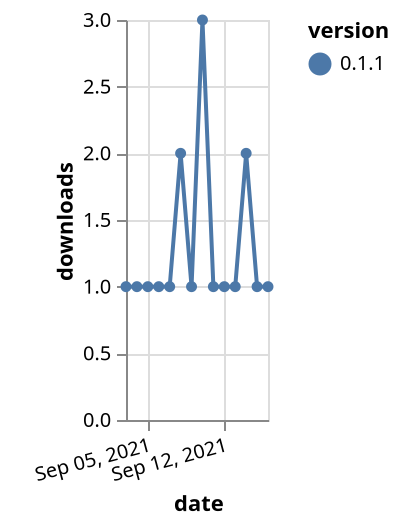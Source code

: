 {"$schema": "https://vega.github.io/schema/vega-lite/v5.json", "description": "A simple bar chart with embedded data.", "data": {"values": [{"date": "2021-09-03", "total": 263, "delta": 1, "version": "0.1.1"}, {"date": "2021-09-04", "total": 264, "delta": 1, "version": "0.1.1"}, {"date": "2021-09-05", "total": 265, "delta": 1, "version": "0.1.1"}, {"date": "2021-09-06", "total": 266, "delta": 1, "version": "0.1.1"}, {"date": "2021-09-07", "total": 267, "delta": 1, "version": "0.1.1"}, {"date": "2021-09-08", "total": 269, "delta": 2, "version": "0.1.1"}, {"date": "2021-09-09", "total": 270, "delta": 1, "version": "0.1.1"}, {"date": "2021-09-10", "total": 273, "delta": 3, "version": "0.1.1"}, {"date": "2021-09-11", "total": 274, "delta": 1, "version": "0.1.1"}, {"date": "2021-09-12", "total": 275, "delta": 1, "version": "0.1.1"}, {"date": "2021-09-13", "total": 276, "delta": 1, "version": "0.1.1"}, {"date": "2021-09-14", "total": 278, "delta": 2, "version": "0.1.1"}, {"date": "2021-09-15", "total": 279, "delta": 1, "version": "0.1.1"}, {"date": "2021-09-16", "total": 280, "delta": 1, "version": "0.1.1"}]}, "width": "container", "mark": {"type": "line", "point": {"filled": true}}, "encoding": {"x": {"field": "date", "type": "temporal", "timeUnit": "yearmonthdate", "title": "date", "axis": {"labelAngle": -15}}, "y": {"field": "delta", "type": "quantitative", "title": "downloads"}, "color": {"field": "version", "type": "nominal"}, "tooltip": {"field": "delta"}}}